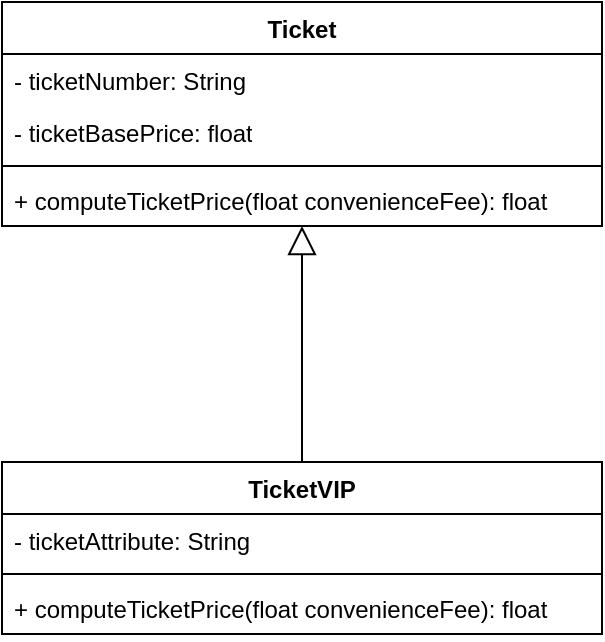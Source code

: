 <mxfile version="24.0.8" type="device">
  <diagram name="Page-1" id="ANRvoWu3n4uJ4guEtpWX">
    <mxGraphModel dx="1434" dy="792" grid="1" gridSize="10" guides="1" tooltips="1" connect="1" arrows="1" fold="1" page="1" pageScale="1" pageWidth="850" pageHeight="1100" math="0" shadow="0">
      <root>
        <mxCell id="0" />
        <mxCell id="1" parent="0" />
        <mxCell id="S85d3UzkWTJowQA8Nq6F-1" value="Ticket" style="swimlane;fontStyle=1;align=center;verticalAlign=top;childLayout=stackLayout;horizontal=1;startSize=26;horizontalStack=0;resizeParent=1;resizeParentMax=0;resizeLast=0;collapsible=1;marginBottom=0;whiteSpace=wrap;html=1;" vertex="1" parent="1">
          <mxGeometry x="275" y="70" width="300" height="112" as="geometry" />
        </mxCell>
        <mxCell id="S85d3UzkWTJowQA8Nq6F-2" value="- ticketNumber: String" style="text;strokeColor=none;fillColor=none;align=left;verticalAlign=top;spacingLeft=4;spacingRight=4;overflow=hidden;rotatable=0;points=[[0,0.5],[1,0.5]];portConstraint=eastwest;whiteSpace=wrap;html=1;" vertex="1" parent="S85d3UzkWTJowQA8Nq6F-1">
          <mxGeometry y="26" width="300" height="26" as="geometry" />
        </mxCell>
        <mxCell id="S85d3UzkWTJowQA8Nq6F-5" value="- ticketBasePrice: float" style="text;strokeColor=none;fillColor=none;align=left;verticalAlign=top;spacingLeft=4;spacingRight=4;overflow=hidden;rotatable=0;points=[[0,0.5],[1,0.5]];portConstraint=eastwest;whiteSpace=wrap;html=1;" vertex="1" parent="S85d3UzkWTJowQA8Nq6F-1">
          <mxGeometry y="52" width="300" height="26" as="geometry" />
        </mxCell>
        <mxCell id="S85d3UzkWTJowQA8Nq6F-3" value="" style="line;strokeWidth=1;fillColor=none;align=left;verticalAlign=middle;spacingTop=-1;spacingLeft=3;spacingRight=3;rotatable=0;labelPosition=right;points=[];portConstraint=eastwest;strokeColor=inherit;" vertex="1" parent="S85d3UzkWTJowQA8Nq6F-1">
          <mxGeometry y="78" width="300" height="8" as="geometry" />
        </mxCell>
        <mxCell id="S85d3UzkWTJowQA8Nq6F-4" value="+ computeTicketPrice(float convenienceFee): float" style="text;strokeColor=none;fillColor=none;align=left;verticalAlign=top;spacingLeft=4;spacingRight=4;overflow=hidden;rotatable=0;points=[[0,0.5],[1,0.5]];portConstraint=eastwest;whiteSpace=wrap;html=1;" vertex="1" parent="S85d3UzkWTJowQA8Nq6F-1">
          <mxGeometry y="86" width="300" height="26" as="geometry" />
        </mxCell>
        <mxCell id="S85d3UzkWTJowQA8Nq6F-6" value="TicketVIP" style="swimlane;fontStyle=1;align=center;verticalAlign=top;childLayout=stackLayout;horizontal=1;startSize=26;horizontalStack=0;resizeParent=1;resizeParentMax=0;resizeLast=0;collapsible=1;marginBottom=0;whiteSpace=wrap;html=1;" vertex="1" parent="1">
          <mxGeometry x="275" y="300" width="300" height="86" as="geometry" />
        </mxCell>
        <mxCell id="S85d3UzkWTJowQA8Nq6F-7" value="- ticketAttribute: String" style="text;strokeColor=none;fillColor=none;align=left;verticalAlign=top;spacingLeft=4;spacingRight=4;overflow=hidden;rotatable=0;points=[[0,0.5],[1,0.5]];portConstraint=eastwest;whiteSpace=wrap;html=1;" vertex="1" parent="S85d3UzkWTJowQA8Nq6F-6">
          <mxGeometry y="26" width="300" height="26" as="geometry" />
        </mxCell>
        <mxCell id="S85d3UzkWTJowQA8Nq6F-9" value="" style="line;strokeWidth=1;fillColor=none;align=left;verticalAlign=middle;spacingTop=-1;spacingLeft=3;spacingRight=3;rotatable=0;labelPosition=right;points=[];portConstraint=eastwest;strokeColor=inherit;" vertex="1" parent="S85d3UzkWTJowQA8Nq6F-6">
          <mxGeometry y="52" width="300" height="8" as="geometry" />
        </mxCell>
        <mxCell id="S85d3UzkWTJowQA8Nq6F-10" value="+ computeTicketPrice(float convenienceFee): float" style="text;strokeColor=none;fillColor=none;align=left;verticalAlign=top;spacingLeft=4;spacingRight=4;overflow=hidden;rotatable=0;points=[[0,0.5],[1,0.5]];portConstraint=eastwest;whiteSpace=wrap;html=1;" vertex="1" parent="S85d3UzkWTJowQA8Nq6F-6">
          <mxGeometry y="60" width="300" height="26" as="geometry" />
        </mxCell>
        <mxCell id="S85d3UzkWTJowQA8Nq6F-11" value="" style="endArrow=block;endFill=0;endSize=12;html=1;rounded=0;entryX=0.5;entryY=1;entryDx=0;entryDy=0;exitX=0.5;exitY=0;exitDx=0;exitDy=0;" edge="1" parent="1" source="S85d3UzkWTJowQA8Nq6F-6" target="S85d3UzkWTJowQA8Nq6F-1">
          <mxGeometry width="160" relative="1" as="geometry">
            <mxPoint x="340" y="310" as="sourcePoint" />
            <mxPoint x="500" y="310" as="targetPoint" />
          </mxGeometry>
        </mxCell>
      </root>
    </mxGraphModel>
  </diagram>
</mxfile>
